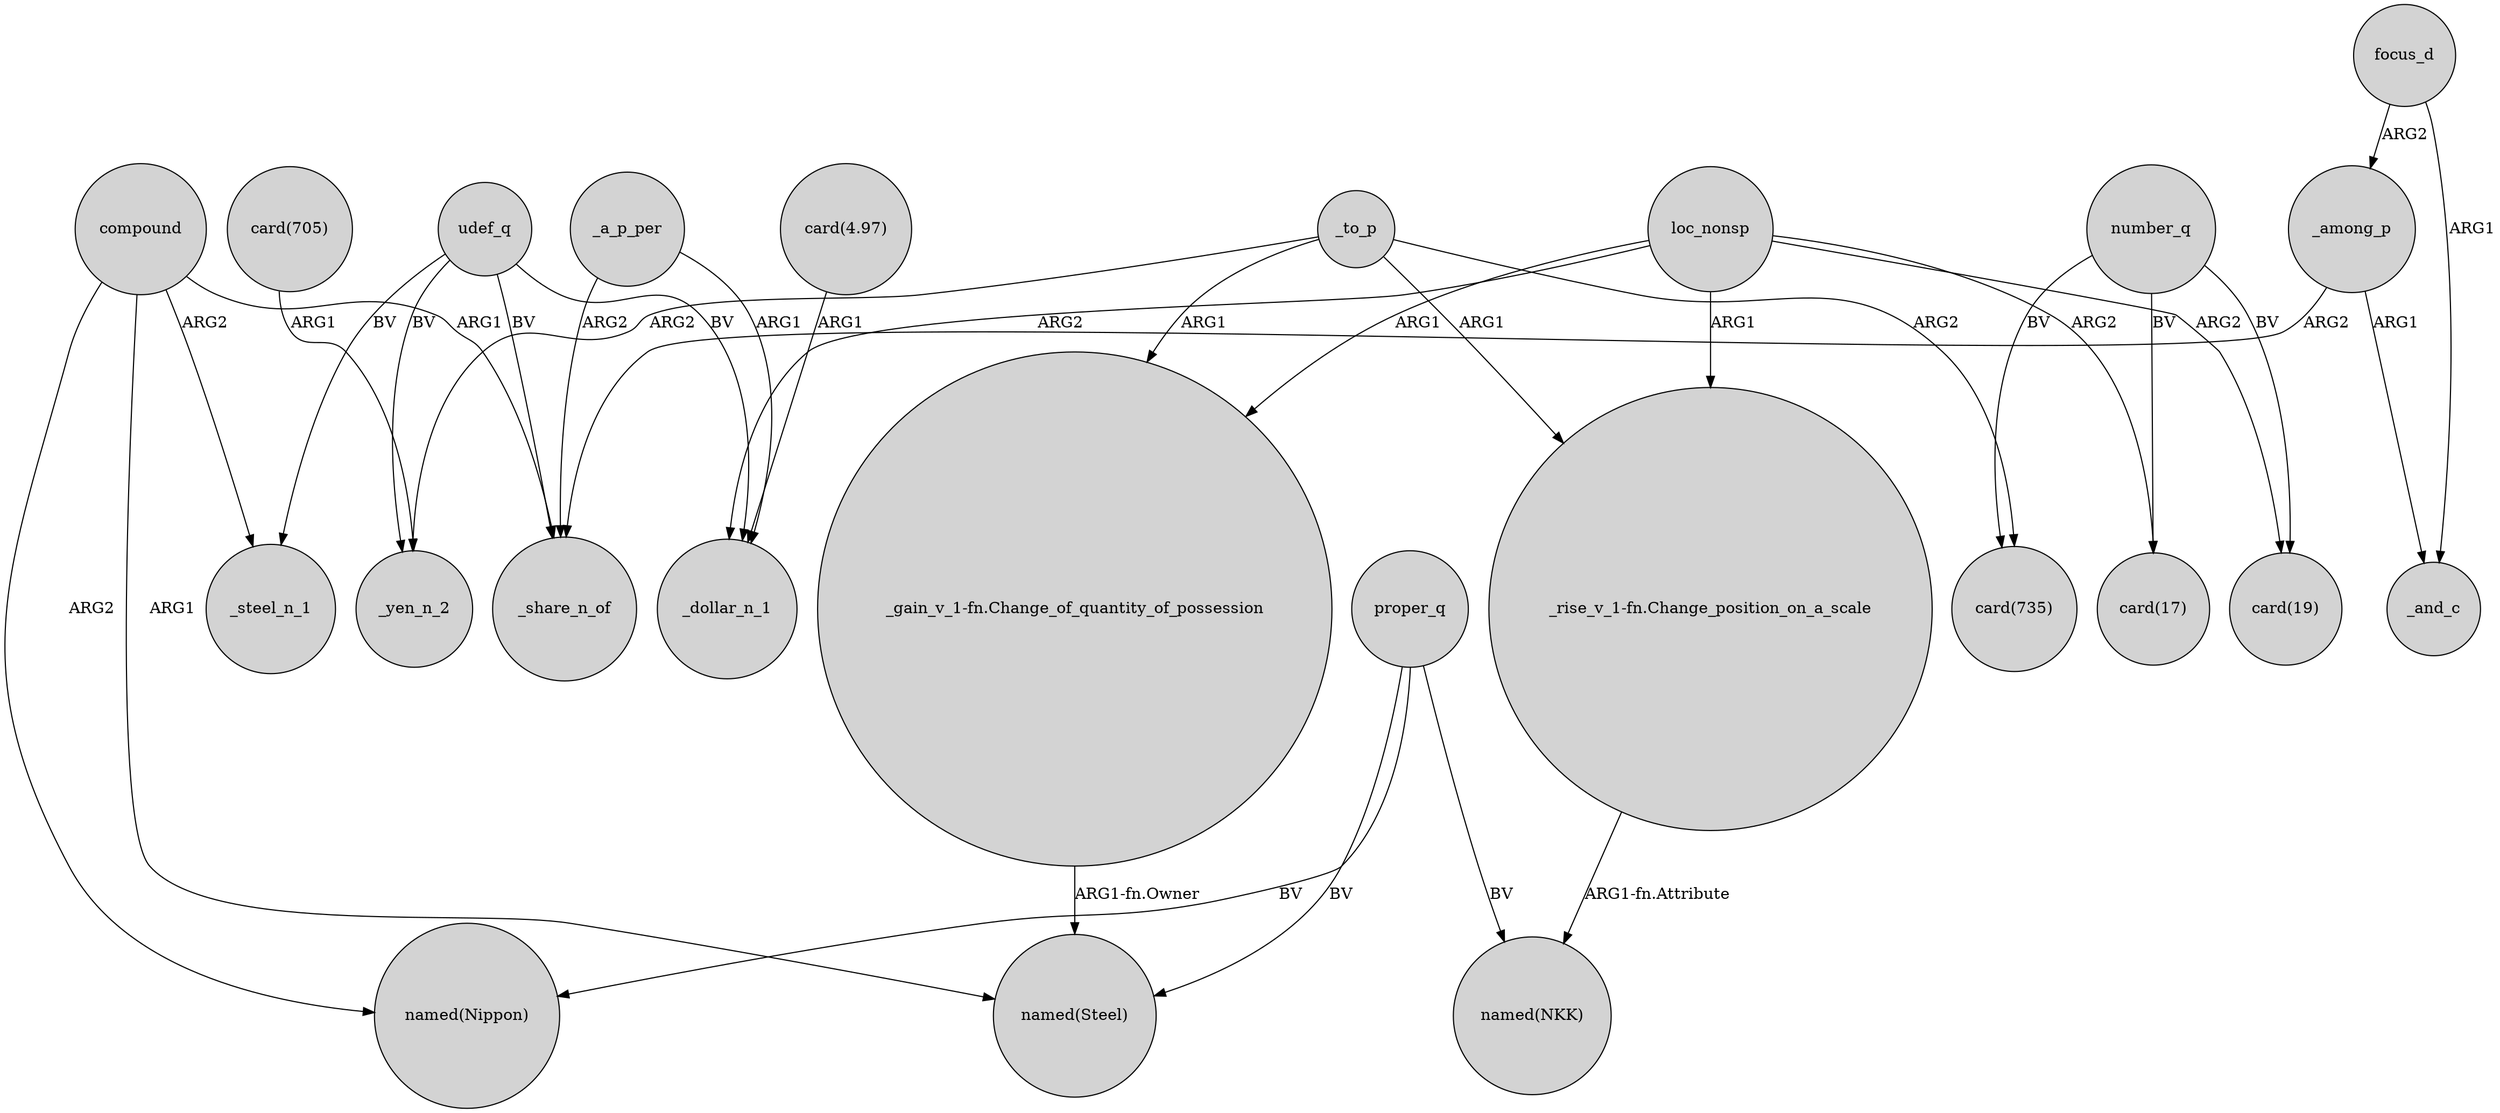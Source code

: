 digraph {
	node [shape=circle style=filled]
	compound -> "named(Steel)" [label=ARG1]
	loc_nonsp -> "_gain_v_1-fn.Change_of_quantity_of_possession" [label=ARG1]
	"_rise_v_1-fn.Change_position_on_a_scale" -> "named(NKK)" [label="ARG1-fn.Attribute"]
	proper_q -> "named(NKK)" [label=BV]
	loc_nonsp -> _dollar_n_1 [label=ARG2]
	compound -> _share_n_of [label=ARG1]
	_to_p -> "_rise_v_1-fn.Change_position_on_a_scale" [label=ARG1]
	loc_nonsp -> "_rise_v_1-fn.Change_position_on_a_scale" [label=ARG1]
	compound -> "named(Nippon)" [label=ARG2]
	number_q -> "card(17)" [label=BV]
	"_gain_v_1-fn.Change_of_quantity_of_possession" -> "named(Steel)" [label="ARG1-fn.Owner"]
	number_q -> "card(19)" [label=BV]
	proper_q -> "named(Steel)" [label=BV]
	_to_p -> _yen_n_2 [label=ARG2]
	udef_q -> _steel_n_1 [label=BV]
	loc_nonsp -> "card(17)" [label=ARG2]
	focus_d -> _among_p [label=ARG2]
	_a_p_per -> _share_n_of [label=ARG2]
	"card(705)" -> _yen_n_2 [label=ARG1]
	loc_nonsp -> "card(19)" [label=ARG2]
	udef_q -> _share_n_of [label=BV]
	udef_q -> _dollar_n_1 [label=BV]
	"card(4.97)" -> _dollar_n_1 [label=ARG1]
	focus_d -> _and_c [label=ARG1]
	compound -> _steel_n_1 [label=ARG2]
	_among_p -> _share_n_of [label=ARG2]
	_a_p_per -> _dollar_n_1 [label=ARG1]
	_to_p -> "card(735)" [label=ARG2]
	_among_p -> _and_c [label=ARG1]
	proper_q -> "named(Nippon)" [label=BV]
	number_q -> "card(735)" [label=BV]
	_to_p -> "_gain_v_1-fn.Change_of_quantity_of_possession" [label=ARG1]
	udef_q -> _yen_n_2 [label=BV]
}
